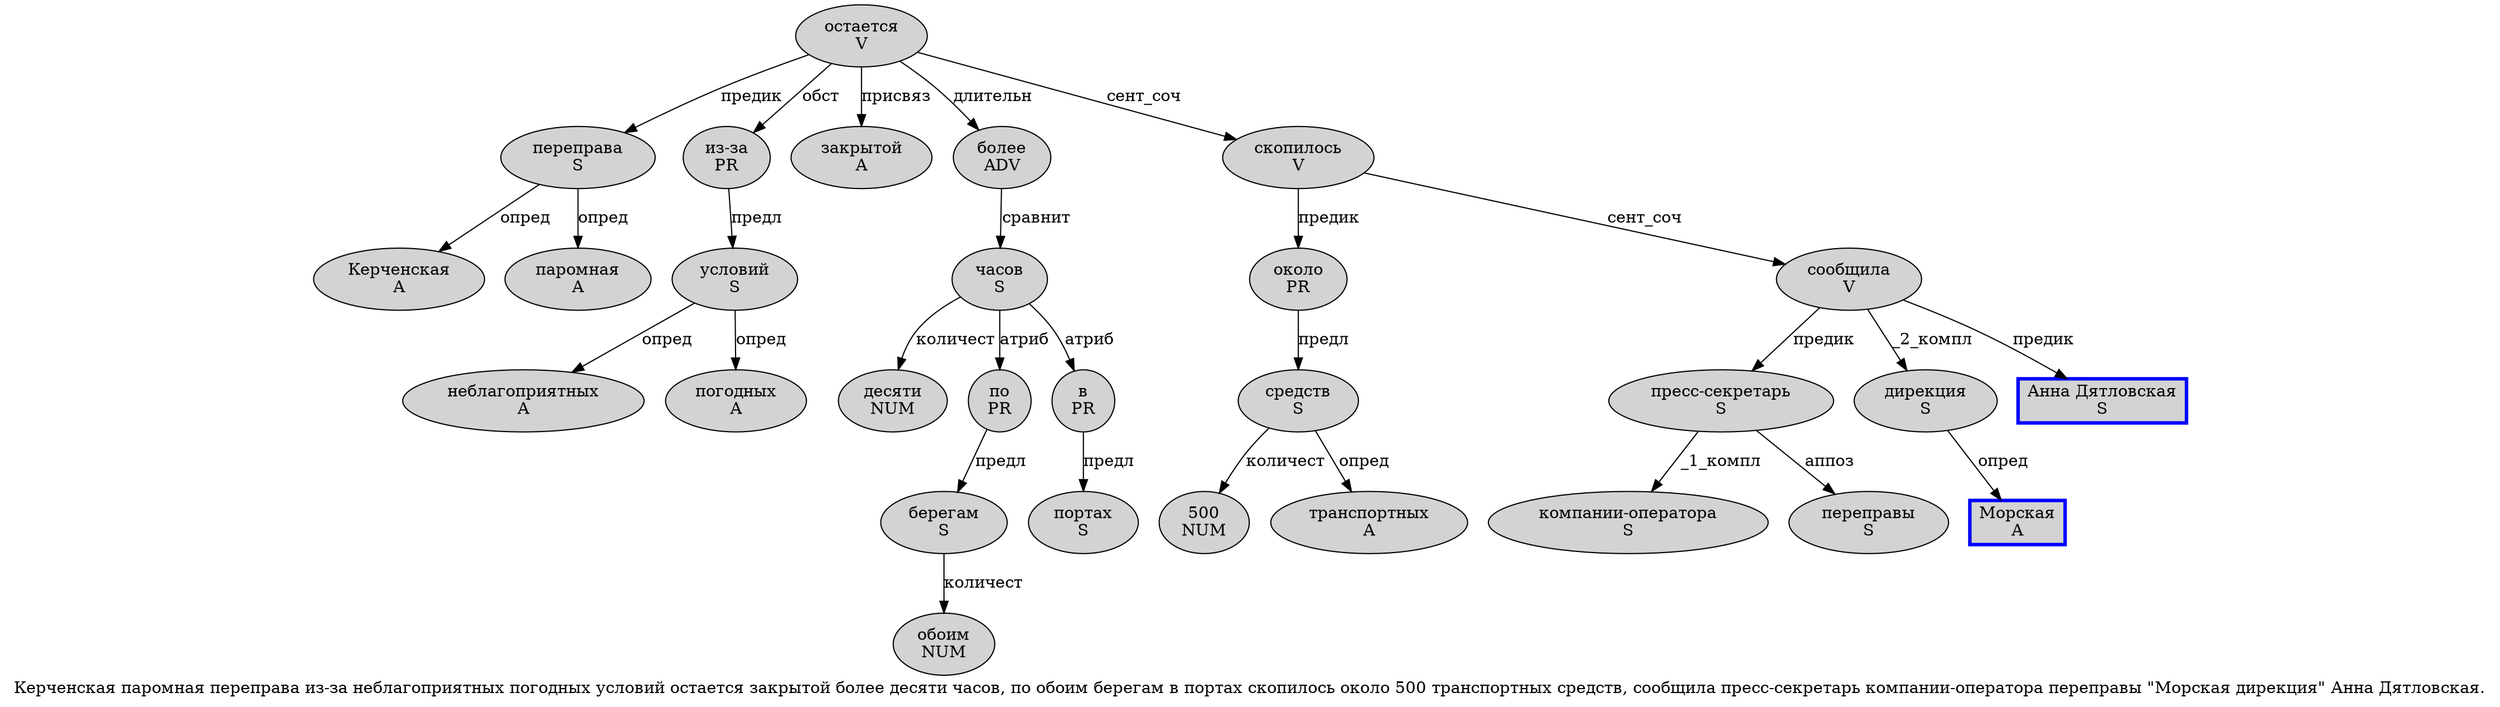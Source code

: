 digraph SENTENCE_371 {
	graph [label="Керченская паромная переправа из-за неблагоприятных погодных условий остается закрытой более десяти часов, по обоим берегам в портах скопилось около 500 транспортных средств, сообщила пресс-секретарь компании-оператора переправы \"Морская дирекция\" Анна Дятловская."]
	node [style=filled]
		0 [label="Керченская
A" color="" fillcolor=lightgray penwidth=1 shape=ellipse]
		1 [label="паромная
A" color="" fillcolor=lightgray penwidth=1 shape=ellipse]
		2 [label="переправа
S" color="" fillcolor=lightgray penwidth=1 shape=ellipse]
		3 [label="из-за
PR" color="" fillcolor=lightgray penwidth=1 shape=ellipse]
		4 [label="неблагоприятных
A" color="" fillcolor=lightgray penwidth=1 shape=ellipse]
		5 [label="погодных
A" color="" fillcolor=lightgray penwidth=1 shape=ellipse]
		6 [label="условий
S" color="" fillcolor=lightgray penwidth=1 shape=ellipse]
		7 [label="остается
V" color="" fillcolor=lightgray penwidth=1 shape=ellipse]
		8 [label="закрытой
A" color="" fillcolor=lightgray penwidth=1 shape=ellipse]
		9 [label="более
ADV" color="" fillcolor=lightgray penwidth=1 shape=ellipse]
		10 [label="десяти
NUM" color="" fillcolor=lightgray penwidth=1 shape=ellipse]
		11 [label="часов
S" color="" fillcolor=lightgray penwidth=1 shape=ellipse]
		13 [label="по
PR" color="" fillcolor=lightgray penwidth=1 shape=ellipse]
		14 [label="обоим
NUM" color="" fillcolor=lightgray penwidth=1 shape=ellipse]
		15 [label="берегам
S" color="" fillcolor=lightgray penwidth=1 shape=ellipse]
		16 [label="в
PR" color="" fillcolor=lightgray penwidth=1 shape=ellipse]
		17 [label="портах
S" color="" fillcolor=lightgray penwidth=1 shape=ellipse]
		18 [label="скопилось
V" color="" fillcolor=lightgray penwidth=1 shape=ellipse]
		19 [label="около
PR" color="" fillcolor=lightgray penwidth=1 shape=ellipse]
		20 [label="500
NUM" color="" fillcolor=lightgray penwidth=1 shape=ellipse]
		21 [label="транспортных
A" color="" fillcolor=lightgray penwidth=1 shape=ellipse]
		22 [label="средств
S" color="" fillcolor=lightgray penwidth=1 shape=ellipse]
		24 [label="сообщила
V" color="" fillcolor=lightgray penwidth=1 shape=ellipse]
		25 [label="пресс-секретарь
S" color="" fillcolor=lightgray penwidth=1 shape=ellipse]
		26 [label="компании-оператора
S" color="" fillcolor=lightgray penwidth=1 shape=ellipse]
		27 [label="переправы
S" color="" fillcolor=lightgray penwidth=1 shape=ellipse]
		29 [label="Морская
A" color=blue fillcolor=lightgray penwidth=3 shape=box]
		30 [label="дирекция
S" color="" fillcolor=lightgray penwidth=1 shape=ellipse]
		32 [label="Анна Дятловская
S" color=blue fillcolor=lightgray penwidth=3 shape=box]
			22 -> 20 [label="количест"]
			22 -> 21 [label="опред"]
			9 -> 11 [label="сравнит"]
			2 -> 0 [label="опред"]
			2 -> 1 [label="опред"]
			25 -> 26 [label="_1_компл"]
			25 -> 27 [label="аппоз"]
			3 -> 6 [label="предл"]
			13 -> 15 [label="предл"]
			6 -> 4 [label="опред"]
			6 -> 5 [label="опред"]
			19 -> 22 [label="предл"]
			24 -> 25 [label="предик"]
			24 -> 30 [label="_2_компл"]
			24 -> 32 [label="предик"]
			11 -> 10 [label="количест"]
			11 -> 13 [label="атриб"]
			11 -> 16 [label="атриб"]
			16 -> 17 [label="предл"]
			18 -> 19 [label="предик"]
			18 -> 24 [label="сент_соч"]
			30 -> 29 [label="опред"]
			7 -> 2 [label="предик"]
			7 -> 3 [label="обст"]
			7 -> 8 [label="присвяз"]
			7 -> 9 [label="длительн"]
			7 -> 18 [label="сент_соч"]
			15 -> 14 [label="количест"]
}